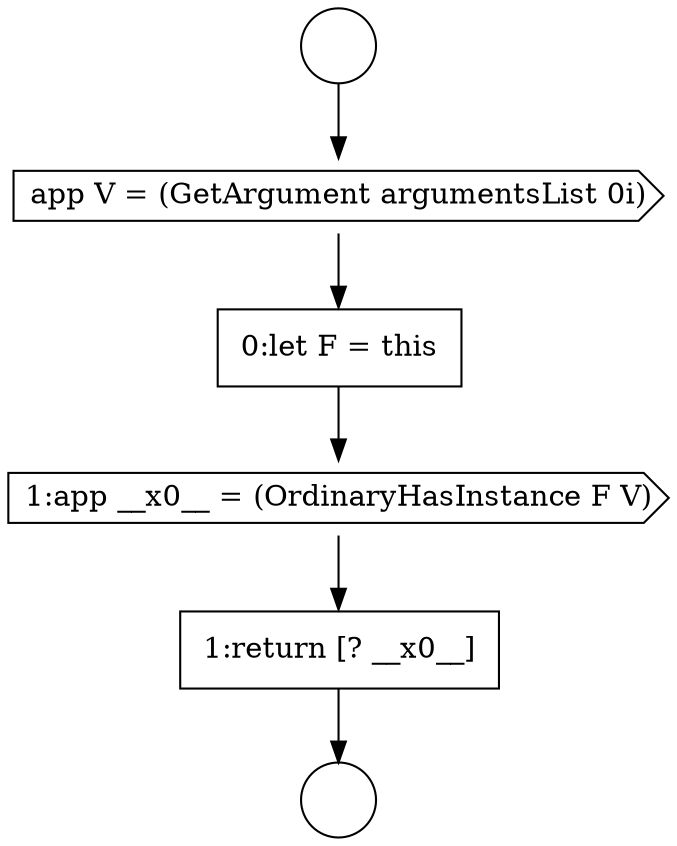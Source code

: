 digraph {
  node12383 [shape=cds, label=<<font color="black">1:app __x0__ = (OrdinaryHasInstance F V)</font>> color="black" fillcolor="white" style=filled]
  node12379 [shape=circle label=" " color="black" fillcolor="white" style=filled]
  node12382 [shape=none, margin=0, label=<<font color="black">
    <table border="0" cellborder="1" cellspacing="0" cellpadding="10">
      <tr><td align="left">0:let F = this</td></tr>
    </table>
  </font>> color="black" fillcolor="white" style=filled]
  node12381 [shape=cds, label=<<font color="black">app V = (GetArgument argumentsList 0i)</font>> color="black" fillcolor="white" style=filled]
  node12380 [shape=circle label=" " color="black" fillcolor="white" style=filled]
  node12384 [shape=none, margin=0, label=<<font color="black">
    <table border="0" cellborder="1" cellspacing="0" cellpadding="10">
      <tr><td align="left">1:return [? __x0__]</td></tr>
    </table>
  </font>> color="black" fillcolor="white" style=filled]
  node12382 -> node12383 [ color="black"]
  node12379 -> node12381 [ color="black"]
  node12381 -> node12382 [ color="black"]
  node12383 -> node12384 [ color="black"]
  node12384 -> node12380 [ color="black"]
}
